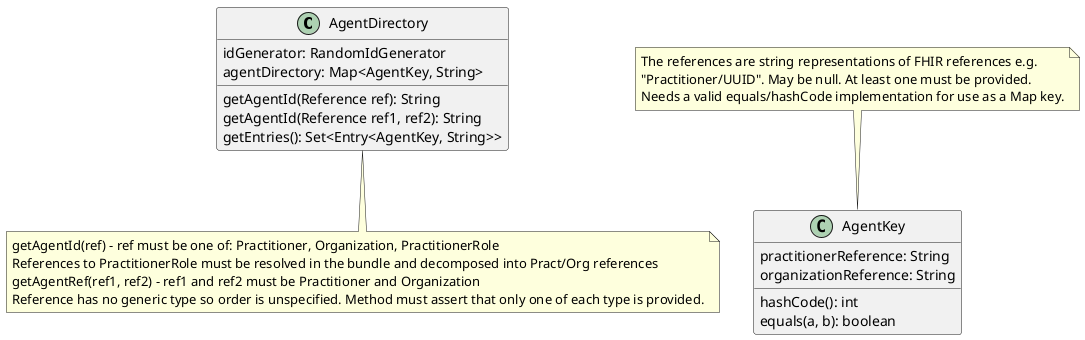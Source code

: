 @startuml
class AgentDirectory {
    idGenerator: RandomIdGenerator
    agentDirectory: Map<AgentKey, String>
    getAgentId(Reference ref): String
    getAgentId(Reference ref1, ref2): String
    getEntries(): Set<Entry<AgentKey, String>>
}

note bottom of AgentDirectory
getAgentId(ref) - ref must be one of: Practitioner, Organization, PractitionerRole
References to PractitionerRole must be resolved in the bundle and decomposed into Pract/Org references
getAgentRef(ref1, ref2) - ref1 and ref2 must be Practitioner and Organization
Reference has no generic type so order is unspecified. Method must assert that only one of each type is provided.
end note

class AgentKey {
    practitionerReference: String
    organizationReference: String
    hashCode(): int
    equals(a, b): boolean
}

note top of AgentKey
The references are string representations of FHIR references e.g. 
"Practitioner/UUID". May be null. At least one must be provided. 
Needs a valid equals/hashCode implementation for use as a Map key.
end note

@enduml
